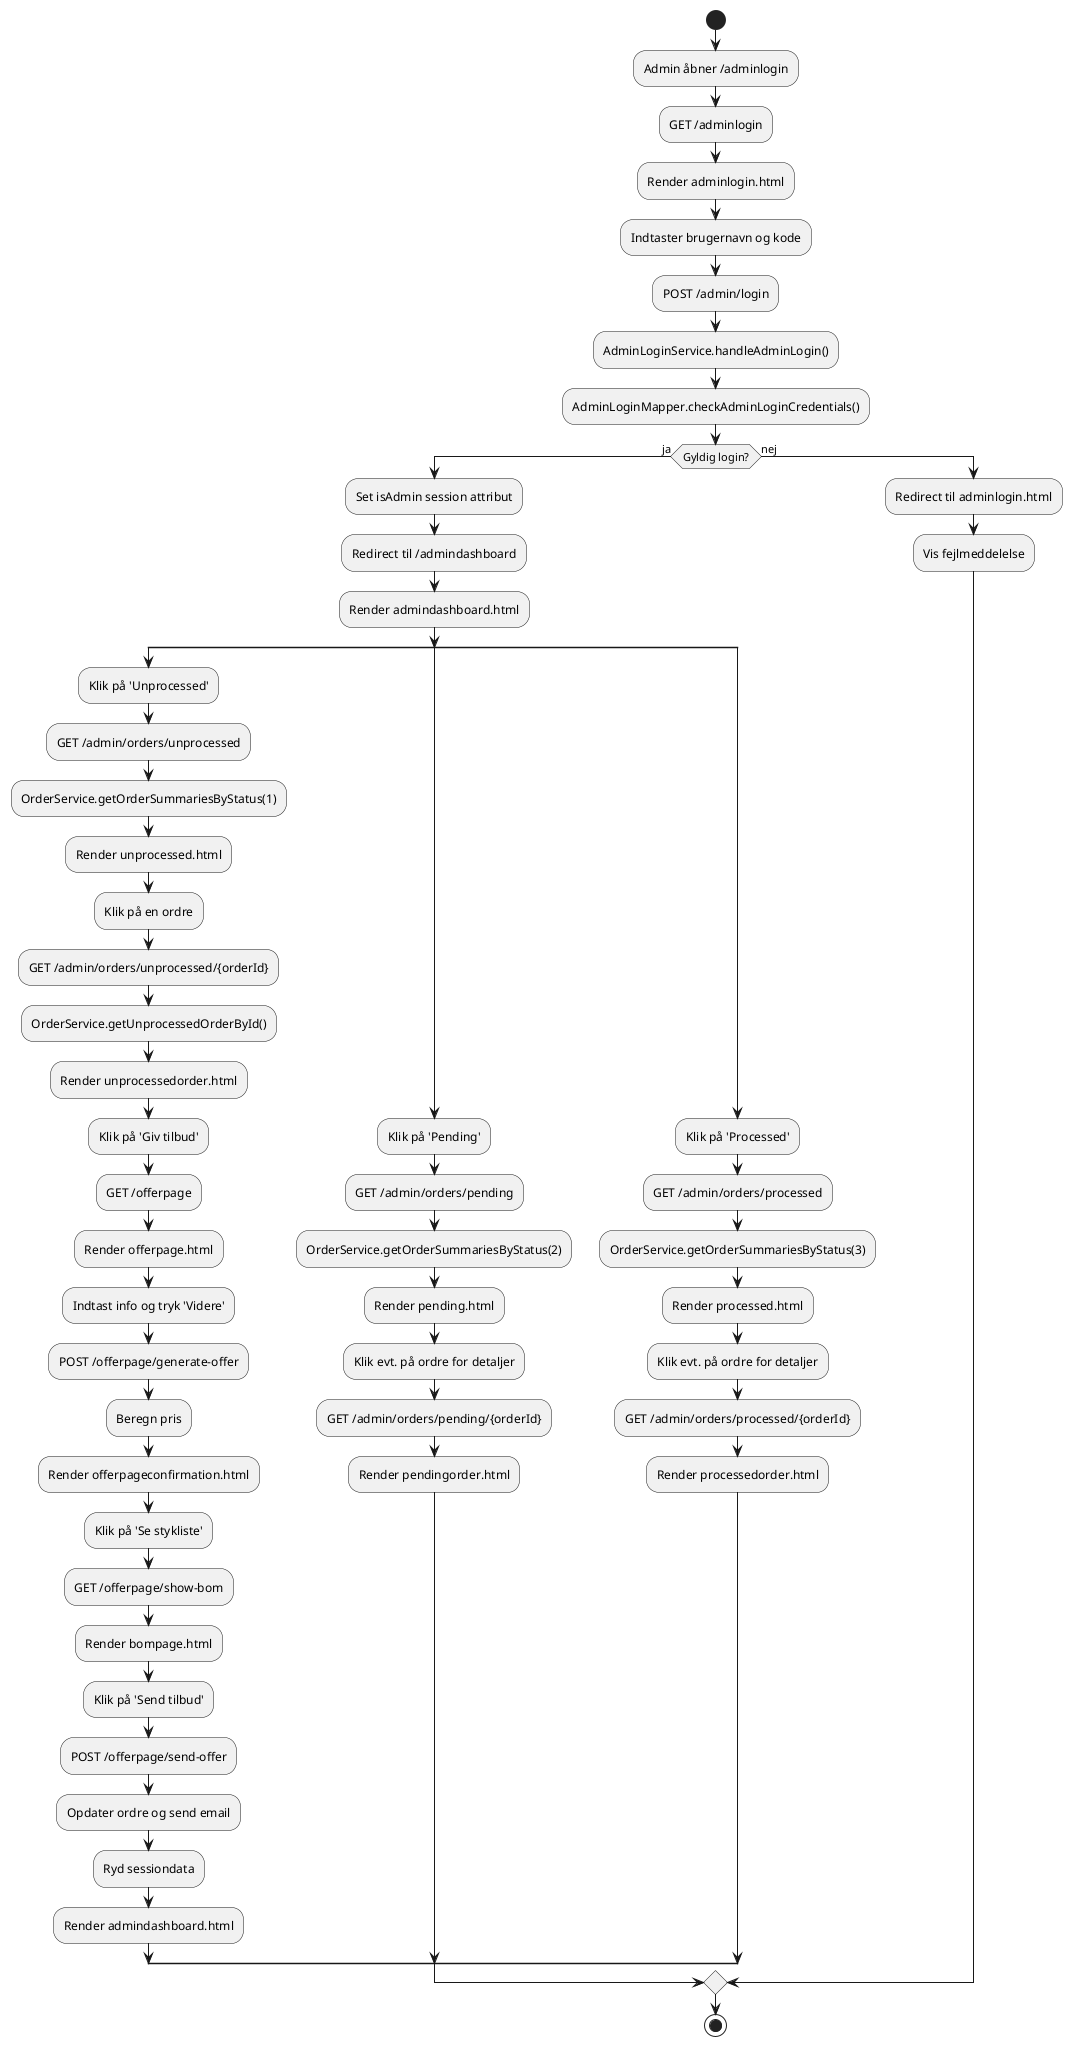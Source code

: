 @startuml
skinparam monochrome true
skinparam shadowing false
left to right direction
title Carport Admin Flow (opdelt i grene fra dashboard)
@startuml

start

:Admin åbner /adminlogin;
:GET /adminlogin;
:Render adminlogin.html;

:Indtaster brugernavn og kode;
:POST /admin/login;
:AdminLoginService.handleAdminLogin();
:AdminLoginMapper.checkAdminLoginCredentials();
if (Gyldig login?) then (ja)
  :Set isAdmin session attribut;
  :Redirect til /admindashboard;
  :Render admindashboard.html;

  split
    :Klik på 'Unprocessed';
    :GET /admin/orders/unprocessed;
    :OrderService.getOrderSummariesByStatus(1);
    :Render unprocessed.html;

    :Klik på en ordre;
    :GET /admin/orders/unprocessed/{orderId};
    :OrderService.getUnprocessedOrderById();
    :Render unprocessedorder.html;

    :Klik på 'Giv tilbud';
    :GET /offerpage;
    :Render offerpage.html;

    :Indtast info og tryk 'Videre';
    :POST /offerpage/generate-offer;
    :Beregn pris;
    :Render offerpageconfirmation.html;

    :Klik på 'Se stykliste';
    :GET /offerpage/show-bom;
    :Render bompage.html;

    :Klik på 'Send tilbud';
    :POST /offerpage/send-offer;
    :Opdater ordre og send email;
    :Ryd sessiondata;
    :Render admindashboard.html;
  split again
    :Klik på 'Pending';
    :GET /admin/orders/pending;
    :OrderService.getOrderSummariesByStatus(2);
    :Render pending.html;

    :Klik evt. på ordre for detaljer;
    :GET /admin/orders/pending/{orderId};
    :Render pendingorder.html;
  split again
    :Klik på 'Processed';
    :GET /admin/orders/processed;
    :OrderService.getOrderSummariesByStatus(3);
    :Render processed.html;

    :Klik evt. på ordre for detaljer;
    :GET /admin/orders/processed/{orderId};
    :Render processedorder.html;
  end split

else (nej)
  :Redirect til adminlogin.html;
  :Vis fejlmeddelelse;
endif

stop
@enduml
